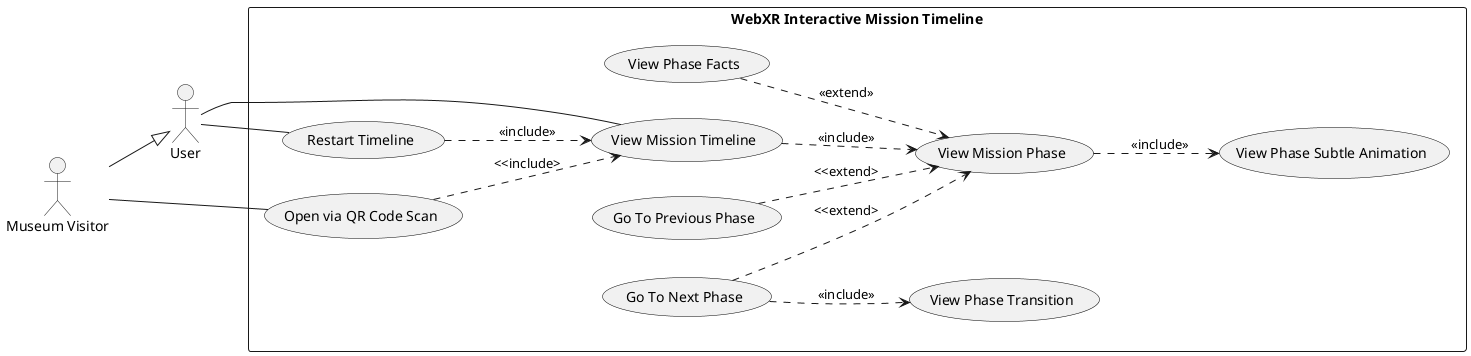 @startuml

left to right direction
actor "Museum Visitor" as muser
actor "User" as user

 skinparam usecase {
    BorderColor black
    FontName Arial
 }
rectangle "WebXR Interactive Mission Timeline" as simulator {
    usecase "Restart Timeline" as rt
    usecase "View Mission Timeline" as vmt
    usecase "Open via QR Code Scan" as ovQRcs
    usecase "Go To Previous Phase" as gtpp
    usecase "View Mission Phase" as vmp
    usecase "Go To Next Phase" as gtnp
    usecase "View Phase Facts" as vpf
    usecase "View Phase Subtle Animation" as vpsa
    usecase "View Phase Transition" as vpt

    muser --|> user
    muser -- ovQRcs
    user -- rt 
    user -- vmt
    rt ..> vmt: <<include>>
    ovQRcs ..> vmt: <<include>
    vmt ..> vmp: <<include>>
    gtpp ..> vmp: <<extend>
    gtnp ..> vmp: <<extend>
    vpf ..> vmp: <<extend>>
    vmp ..> vpsa: <<include>>
    gtnp ..> vpt: <<include>>

}

@enduml
